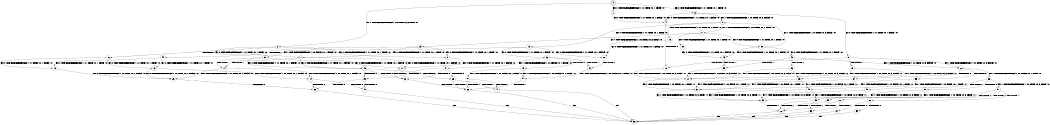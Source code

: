 digraph BCG {
size = "7, 10.5";
center = TRUE;
node [shape = circle];
0 [peripheries = 2];
0 -> 1 [label = "EX !0 !ATOMIC_EXCH_BRANCH (1, +1, TRUE, +0, 1, TRUE) !:0:"];
0 -> 2 [label = "EX !1 !ATOMIC_EXCH_BRANCH (1, +0, TRUE, +0, 3, TRUE) !:0:"];
0 -> 3 [label = "EX !0 !ATOMIC_EXCH_BRANCH (1, +1, TRUE, +0, 1, TRUE) !:0:"];
1 -> 4 [label = "EX !0 !ATOMIC_EXCH_BRANCH (1, +1, TRUE, +0, 1, FALSE) !:0:"];
2 -> 5 [label = "EX !0 !ATOMIC_EXCH_BRANCH (1, +1, TRUE, +0, 1, TRUE) !:0:"];
2 -> 6 [label = "TERMINATE !1"];
2 -> 7 [label = "EX !0 !ATOMIC_EXCH_BRANCH (1, +1, TRUE, +0, 1, TRUE) !:0:"];
3 -> 4 [label = "EX !0 !ATOMIC_EXCH_BRANCH (1, +1, TRUE, +0, 1, FALSE) !:0:"];
3 -> 8 [label = "EX !1 !ATOMIC_EXCH_BRANCH (1, +0, TRUE, +0, 3, FALSE) !:0:"];
3 -> 9 [label = "EX !0 !ATOMIC_EXCH_BRANCH (1, +1, TRUE, +0, 1, FALSE) !:0:"];
4 -> 10 [label = "TERMINATE !0"];
5 -> 11 [label = "EX !0 !ATOMIC_EXCH_BRANCH (1, +1, TRUE, +0, 1, FALSE) !:0:"];
6 -> 12 [label = "EX !0 !ATOMIC_EXCH_BRANCH (1, +1, TRUE, +0, 1, TRUE) !:0:"];
6 -> 13 [label = "EX !0 !ATOMIC_EXCH_BRANCH (1, +1, TRUE, +0, 1, TRUE) !:0:"];
7 -> 11 [label = "EX !0 !ATOMIC_EXCH_BRANCH (1, +1, TRUE, +0, 1, FALSE) !:0:"];
7 -> 14 [label = "TERMINATE !1"];
7 -> 15 [label = "EX !0 !ATOMIC_EXCH_BRANCH (1, +1, TRUE, +0, 1, FALSE) !:0:"];
8 -> 16 [label = "EX !0 !ATOMIC_EXCH_BRANCH (1, +1, TRUE, +0, 1, TRUE) !:0:"];
8 -> 17 [label = "EX !1 !ATOMIC_EXCH_BRANCH (1, +0, FALSE, +0, 1, TRUE) !:0:"];
8 -> 18 [label = "EX !0 !ATOMIC_EXCH_BRANCH (1, +1, TRUE, +0, 1, TRUE) !:0:"];
9 -> 10 [label = "TERMINATE !0"];
9 -> 19 [label = "TERMINATE !0"];
9 -> 20 [label = "EX !1 !ATOMIC_EXCH_BRANCH (1, +0, TRUE, +0, 3, FALSE) !:0:"];
10 -> 21 [label = "EX !1 !ATOMIC_EXCH_BRANCH (1, +0, TRUE, +0, 3, FALSE) !:1:"];
11 -> 22 [label = "TERMINATE !0"];
12 -> 23 [label = "EX !0 !ATOMIC_EXCH_BRANCH (1, +1, TRUE, +0, 1, FALSE) !:0:"];
13 -> 23 [label = "EX !0 !ATOMIC_EXCH_BRANCH (1, +1, TRUE, +0, 1, FALSE) !:0:"];
13 -> 24 [label = "EX !0 !ATOMIC_EXCH_BRANCH (1, +1, TRUE, +0, 1, FALSE) !:0:"];
14 -> 23 [label = "EX !0 !ATOMIC_EXCH_BRANCH (1, +1, TRUE, +0, 1, FALSE) !:0:"];
14 -> 24 [label = "EX !0 !ATOMIC_EXCH_BRANCH (1, +1, TRUE, +0, 1, FALSE) !:0:"];
15 -> 22 [label = "TERMINATE !0"];
15 -> 25 [label = "TERMINATE !1"];
15 -> 26 [label = "TERMINATE !0"];
16 -> 27 [label = "EX !0 !ATOMIC_EXCH_BRANCH (1, +1, TRUE, +0, 1, FALSE) !:0:"];
17 -> 28 [label = "EX !0 !ATOMIC_EXCH_BRANCH (1, +1, TRUE, +0, 1, TRUE) !:0:"];
17 -> 29 [label = "EX !1 !ATOMIC_EXCH_BRANCH (1, +0, TRUE, +0, 3, TRUE) !:0:"];
17 -> 30 [label = "EX !0 !ATOMIC_EXCH_BRANCH (1, +1, TRUE, +0, 1, TRUE) !:0:"];
18 -> 27 [label = "EX !0 !ATOMIC_EXCH_BRANCH (1, +1, TRUE, +0, 1, FALSE) !:0:"];
18 -> 31 [label = "EX !1 !ATOMIC_EXCH_BRANCH (1, +0, FALSE, +0, 1, FALSE) !:0:"];
18 -> 32 [label = "EX !0 !ATOMIC_EXCH_BRANCH (1, +1, TRUE, +0, 1, FALSE) !:0:"];
19 -> 21 [label = "EX !1 !ATOMIC_EXCH_BRANCH (1, +0, TRUE, +0, 3, FALSE) !:1:"];
19 -> 33 [label = "EX !1 !ATOMIC_EXCH_BRANCH (1, +0, TRUE, +0, 3, FALSE) !:1:"];
20 -> 34 [label = "TERMINATE !0"];
20 -> 35 [label = "TERMINATE !0"];
20 -> 36 [label = "EX !1 !ATOMIC_EXCH_BRANCH (1, +0, FALSE, +0, 1, TRUE) !:0:"];
21 -> 37 [label = "EX !1 !ATOMIC_EXCH_BRANCH (1, +0, FALSE, +0, 1, TRUE) !:1:"];
22 -> 38 [label = "TERMINATE !1"];
23 -> 39 [label = "TERMINATE !0"];
24 -> 39 [label = "TERMINATE !0"];
24 -> 40 [label = "TERMINATE !0"];
25 -> 39 [label = "TERMINATE !0"];
25 -> 40 [label = "TERMINATE !0"];
26 -> 38 [label = "TERMINATE !1"];
26 -> 41 [label = "TERMINATE !1"];
27 -> 42 [label = "TERMINATE !0"];
28 -> 43 [label = "EX !0 !ATOMIC_EXCH_BRANCH (1, +1, TRUE, +0, 1, FALSE) !:0:"];
29 -> 5 [label = "EX !0 !ATOMIC_EXCH_BRANCH (1, +1, TRUE, +0, 1, TRUE) !:0:"];
29 -> 44 [label = "TERMINATE !1"];
29 -> 7 [label = "EX !0 !ATOMIC_EXCH_BRANCH (1, +1, TRUE, +0, 1, TRUE) !:0:"];
30 -> 43 [label = "EX !0 !ATOMIC_EXCH_BRANCH (1, +1, TRUE, +0, 1, FALSE) !:0:"];
30 -> 8 [label = "EX !1 !ATOMIC_EXCH_BRANCH (1, +0, TRUE, +0, 3, FALSE) !:0:"];
30 -> 45 [label = "EX !0 !ATOMIC_EXCH_BRANCH (1, +1, TRUE, +0, 1, FALSE) !:0:"];
31 -> 11 [label = "EX !0 !ATOMIC_EXCH_BRANCH (1, +1, TRUE, +0, 1, FALSE) !:0:"];
31 -> 14 [label = "TERMINATE !1"];
31 -> 15 [label = "EX !0 !ATOMIC_EXCH_BRANCH (1, +1, TRUE, +0, 1, FALSE) !:0:"];
32 -> 42 [label = "TERMINATE !0"];
32 -> 46 [label = "TERMINATE !0"];
32 -> 47 [label = "EX !1 !ATOMIC_EXCH_BRANCH (1, +0, FALSE, +0, 1, FALSE) !:0:"];
33 -> 37 [label = "EX !1 !ATOMIC_EXCH_BRANCH (1, +0, FALSE, +0, 1, TRUE) !:1:"];
33 -> 48 [label = "EX !1 !ATOMIC_EXCH_BRANCH (1, +0, FALSE, +0, 1, TRUE) !:1:"];
34 -> 37 [label = "EX !1 !ATOMIC_EXCH_BRANCH (1, +0, FALSE, +0, 1, TRUE) !:1:"];
35 -> 37 [label = "EX !1 !ATOMIC_EXCH_BRANCH (1, +0, FALSE, +0, 1, TRUE) !:1:"];
35 -> 48 [label = "EX !1 !ATOMIC_EXCH_BRANCH (1, +0, FALSE, +0, 1, TRUE) !:1:"];
36 -> 49 [label = "TERMINATE !0"];
36 -> 50 [label = "TERMINATE !0"];
36 -> 51 [label = "EX !1 !ATOMIC_EXCH_BRANCH (1, +0, TRUE, +0, 3, TRUE) !:0:"];
37 -> 52 [label = "EX !1 !ATOMIC_EXCH_BRANCH (1, +0, TRUE, +0, 3, TRUE) !:1:"];
38 -> 53 [label = "exit"];
39 -> 53 [label = "exit"];
40 -> 53 [label = "exit"];
41 -> 53 [label = "exit"];
42 -> 54 [label = "EX !1 !ATOMIC_EXCH_BRANCH (1, +0, FALSE, +0, 1, FALSE) !:1:"];
43 -> 55 [label = "TERMINATE !0"];
44 -> 12 [label = "EX !0 !ATOMIC_EXCH_BRANCH (1, +1, TRUE, +0, 1, TRUE) !:0:"];
44 -> 13 [label = "EX !0 !ATOMIC_EXCH_BRANCH (1, +1, TRUE, +0, 1, TRUE) !:0:"];
45 -> 55 [label = "TERMINATE !0"];
45 -> 56 [label = "TERMINATE !0"];
45 -> 20 [label = "EX !1 !ATOMIC_EXCH_BRANCH (1, +0, TRUE, +0, 3, FALSE) !:0:"];
46 -> 54 [label = "EX !1 !ATOMIC_EXCH_BRANCH (1, +0, FALSE, +0, 1, FALSE) !:1:"];
46 -> 57 [label = "EX !1 !ATOMIC_EXCH_BRANCH (1, +0, FALSE, +0, 1, FALSE) !:1:"];
47 -> 22 [label = "TERMINATE !0"];
47 -> 25 [label = "TERMINATE !1"];
47 -> 26 [label = "TERMINATE !0"];
48 -> 52 [label = "EX !1 !ATOMIC_EXCH_BRANCH (1, +0, TRUE, +0, 3, TRUE) !:1:"];
48 -> 58 [label = "EX !1 !ATOMIC_EXCH_BRANCH (1, +0, TRUE, +0, 3, TRUE) !:1:"];
49 -> 52 [label = "EX !1 !ATOMIC_EXCH_BRANCH (1, +0, TRUE, +0, 3, TRUE) !:1:"];
50 -> 52 [label = "EX !1 !ATOMIC_EXCH_BRANCH (1, +0, TRUE, +0, 3, TRUE) !:1:"];
50 -> 58 [label = "EX !1 !ATOMIC_EXCH_BRANCH (1, +0, TRUE, +0, 3, TRUE) !:1:"];
51 -> 59 [label = "TERMINATE !0"];
51 -> 60 [label = "TERMINATE !1"];
51 -> 61 [label = "TERMINATE !0"];
52 -> 62 [label = "TERMINATE !1"];
54 -> 38 [label = "TERMINATE !1"];
55 -> 21 [label = "EX !1 !ATOMIC_EXCH_BRANCH (1, +0, TRUE, +0, 3, FALSE) !:1:"];
56 -> 21 [label = "EX !1 !ATOMIC_EXCH_BRANCH (1, +0, TRUE, +0, 3, FALSE) !:1:"];
56 -> 33 [label = "EX !1 !ATOMIC_EXCH_BRANCH (1, +0, TRUE, +0, 3, FALSE) !:1:"];
57 -> 38 [label = "TERMINATE !1"];
57 -> 41 [label = "TERMINATE !1"];
58 -> 62 [label = "TERMINATE !1"];
58 -> 63 [label = "TERMINATE !1"];
59 -> 62 [label = "TERMINATE !1"];
60 -> 64 [label = "TERMINATE !0"];
60 -> 65 [label = "TERMINATE !0"];
61 -> 62 [label = "TERMINATE !1"];
61 -> 63 [label = "TERMINATE !1"];
62 -> 53 [label = "exit"];
63 -> 53 [label = "exit"];
64 -> 53 [label = "exit"];
65 -> 53 [label = "exit"];
}
